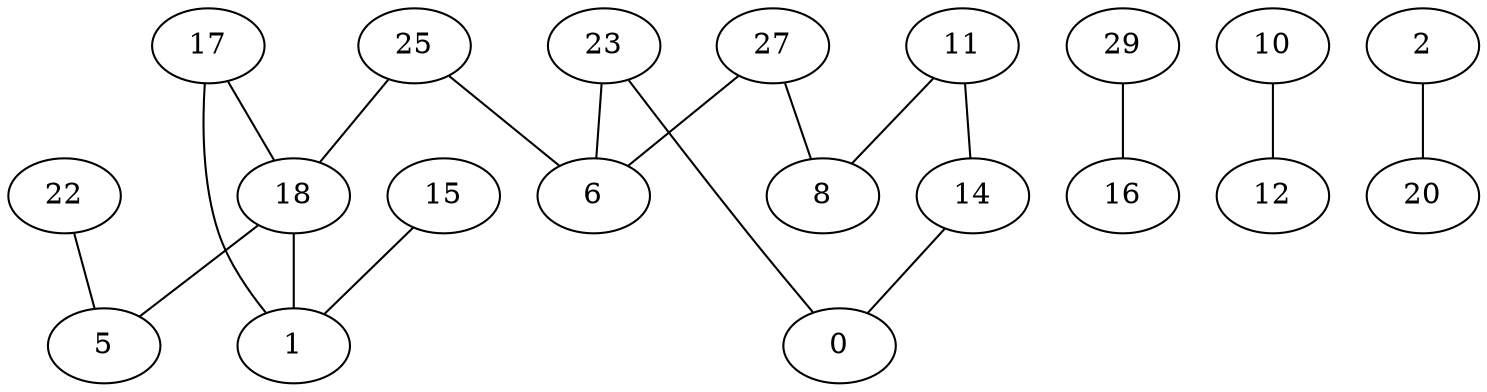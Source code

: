 graph G{
22--5;
23--0;
23--6;
25--6;
25--18;
27--6;
27--8;
29--16;
10--12;
11--8;
11--14;
14--0;
15--1;
17--1;
17--18;
18--1;
18--5;
2--20;
}
